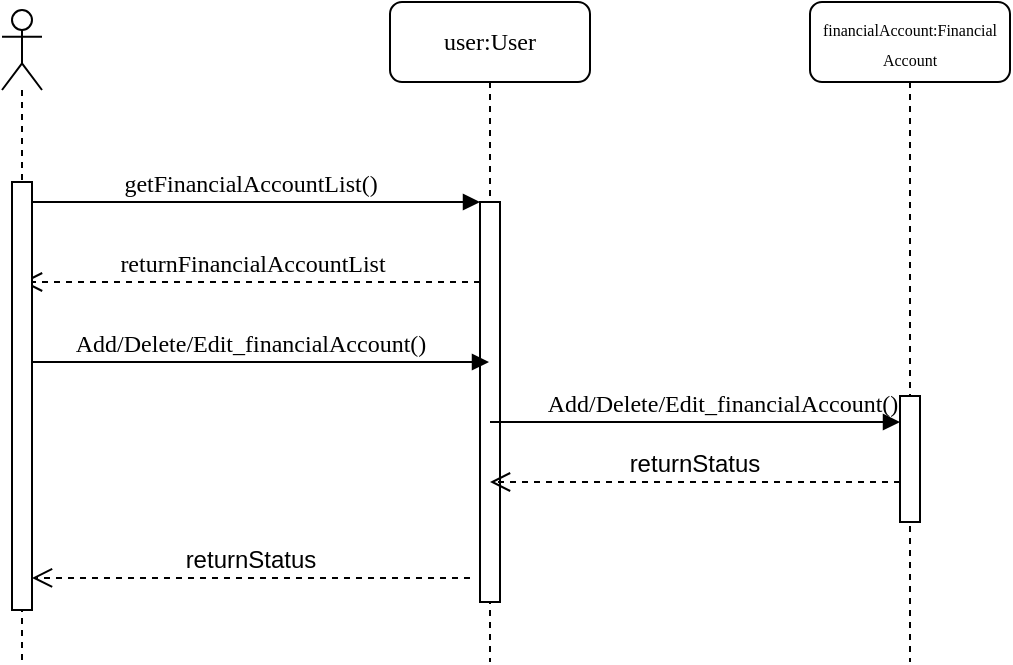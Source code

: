 <mxfile version="12.3.9" type="device" pages="1"><diagram id="yYA-xjzmtzQRF6UL5hvr" name="Page-1"><mxGraphModel dx="1137" dy="483" grid="1" gridSize="10" guides="1" tooltips="1" connect="1" arrows="1" fold="1" page="1" pageScale="1" pageWidth="827" pageHeight="1169" math="0" shadow="0"><root><mxCell id="0"/><mxCell id="1" parent="0"/><mxCell id="raOLMNayYBHnIDbb3r4s-1" value="user:User" style="shape=umlLifeline;perimeter=lifelinePerimeter;whiteSpace=wrap;html=1;container=1;collapsible=0;recursiveResize=0;outlineConnect=0;rounded=1;shadow=0;comic=0;labelBackgroundColor=none;strokeColor=#000000;strokeWidth=1;fillColor=#FFFFFF;fontFamily=Verdana;fontSize=12;fontColor=#000000;align=center;" parent="1" vertex="1"><mxGeometry x="340" y="80" width="100" height="330" as="geometry"/></mxCell><mxCell id="raOLMNayYBHnIDbb3r4s-2" value="" style="html=1;points=[];perimeter=orthogonalPerimeter;rounded=0;shadow=0;comic=0;labelBackgroundColor=none;strokeColor=#000000;strokeWidth=1;fillColor=#FFFFFF;fontFamily=Verdana;fontSize=12;fontColor=#000000;align=center;" parent="raOLMNayYBHnIDbb3r4s-1" vertex="1"><mxGeometry x="45" y="100" width="10" height="200" as="geometry"/></mxCell><mxCell id="raOLMNayYBHnIDbb3r4s-5" value="returnFinancialAccountList" style="html=1;verticalAlign=bottom;endArrow=open;dashed=1;endSize=8;labelBackgroundColor=none;fontFamily=Verdana;fontSize=12;edgeStyle=elbowEdgeStyle;elbow=vertical;" parent="1" source="raOLMNayYBHnIDbb3r4s-2" target="raOLMNayYBHnIDbb3r4s-10" edge="1"><mxGeometry relative="1" as="geometry"><mxPoint x="650" y="306" as="targetPoint"/><Array as="points"><mxPoint x="340" y="220"/><mxPoint x="310" y="240"/><mxPoint x="270" y="280"/><mxPoint x="220" y="250"/><mxPoint x="700" y="260"/></Array></mxGeometry></mxCell><mxCell id="raOLMNayYBHnIDbb3r4s-6" value="getFinancialAccountList()" style="html=1;verticalAlign=bottom;endArrow=block;entryX=0;entryY=0;labelBackgroundColor=none;fontFamily=Verdana;fontSize=12;edgeStyle=elbowEdgeStyle;elbow=vertical;" parent="1" target="raOLMNayYBHnIDbb3r4s-2" edge="1"><mxGeometry relative="1" as="geometry"><mxPoint x="155" y="180" as="sourcePoint"/><mxPoint as="offset"/></mxGeometry></mxCell><mxCell id="raOLMNayYBHnIDbb3r4s-10" value="" style="shape=umlLifeline;participant=umlActor;perimeter=lifelinePerimeter;whiteSpace=wrap;html=1;container=1;collapsible=0;recursiveResize=0;verticalAlign=top;spacingTop=36;labelBackgroundColor=#ffffff;outlineConnect=0;" parent="1" vertex="1"><mxGeometry x="146" y="84" width="20" height="326" as="geometry"/></mxCell><mxCell id="raOLMNayYBHnIDbb3r4s-11" value="" style="html=1;points=[];perimeter=orthogonalPerimeter;" parent="raOLMNayYBHnIDbb3r4s-10" vertex="1"><mxGeometry x="5" y="86" width="10" height="214" as="geometry"/></mxCell><mxCell id="raOLMNayYBHnIDbb3r4s-12" value="returnStatus" style="html=1;verticalAlign=bottom;endArrow=open;dashed=1;endSize=8;fontSize=12;entryX=1;entryY=0.925;entryDx=0;entryDy=0;entryPerimeter=0;" parent="1" target="raOLMNayYBHnIDbb3r4s-11" edge="1"><mxGeometry x="0.007" relative="1" as="geometry"><mxPoint x="380" y="368" as="sourcePoint"/><mxPoint x="161" y="360" as="targetPoint"/><Array as="points"/><mxPoint as="offset"/></mxGeometry></mxCell><mxCell id="raOLMNayYBHnIDbb3r4s-13" value="Add/Delete/Edit_financialAccount()" style="html=1;verticalAlign=bottom;endArrow=block;labelBackgroundColor=none;fontFamily=Verdana;fontSize=12;edgeStyle=elbowEdgeStyle;elbow=vertical;" parent="1" target="raOLMNayYBHnIDbb3r4s-1" edge="1"><mxGeometry x="-0.046" relative="1" as="geometry"><mxPoint x="161" y="260" as="sourcePoint"/><mxPoint x="440" y="330" as="targetPoint"/><Array as="points"><mxPoint x="340" y="260"/><mxPoint x="350" y="245"/><mxPoint x="340" y="310"/><mxPoint x="300" y="300"/></Array><mxPoint as="offset"/></mxGeometry></mxCell><mxCell id="raOLMNayYBHnIDbb3r4s-14" value="&lt;font style=&quot;font-size: 8px&quot;&gt;financialAccount:Financial Account&lt;/font&gt;" style="shape=umlLifeline;perimeter=lifelinePerimeter;whiteSpace=wrap;html=1;container=1;collapsible=0;recursiveResize=0;outlineConnect=0;rounded=1;shadow=0;comic=0;labelBackgroundColor=none;strokeColor=#000000;strokeWidth=1;fillColor=#FFFFFF;fontFamily=Verdana;fontSize=12;fontColor=#000000;align=center;" parent="1" vertex="1"><mxGeometry x="550" y="80" width="100" height="330" as="geometry"/></mxCell><mxCell id="raOLMNayYBHnIDbb3r4s-15" value="" style="html=1;points=[];perimeter=orthogonalPerimeter;rounded=0;shadow=0;comic=0;labelBackgroundColor=none;strokeColor=#000000;strokeWidth=1;fillColor=#FFFFFF;fontFamily=Verdana;fontSize=12;fontColor=#000000;align=center;" parent="raOLMNayYBHnIDbb3r4s-14" vertex="1"><mxGeometry x="45" y="197" width="10" height="63" as="geometry"/></mxCell><mxCell id="raOLMNayYBHnIDbb3r4s-17" value="Add/Delete/Edit_financialAccount()" style="html=1;verticalAlign=bottom;endArrow=block;labelBackgroundColor=none;fontFamily=Verdana;fontSize=12;edgeStyle=elbowEdgeStyle;elbow=vertical;" parent="1" edge="1"><mxGeometry x="0.132" relative="1" as="geometry"><mxPoint x="390" y="290" as="sourcePoint"/><mxPoint x="595" y="290" as="targetPoint"/><Array as="points"><mxPoint x="545.5" y="290"/><mxPoint x="555.5" y="275"/><mxPoint x="545.5" y="340"/><mxPoint x="505.5" y="330"/></Array><mxPoint as="offset"/></mxGeometry></mxCell><mxCell id="raOLMNayYBHnIDbb3r4s-18" value="returnStatus" style="html=1;verticalAlign=bottom;endArrow=open;dashed=1;endSize=8;fontSize=12;" parent="1" target="raOLMNayYBHnIDbb3r4s-1" edge="1"><mxGeometry x="0.007" relative="1" as="geometry"><mxPoint x="595" y="320" as="sourcePoint"/><mxPoint x="376" y="320" as="targetPoint"/><Array as="points"/><mxPoint as="offset"/></mxGeometry></mxCell></root></mxGraphModel></diagram></mxfile>